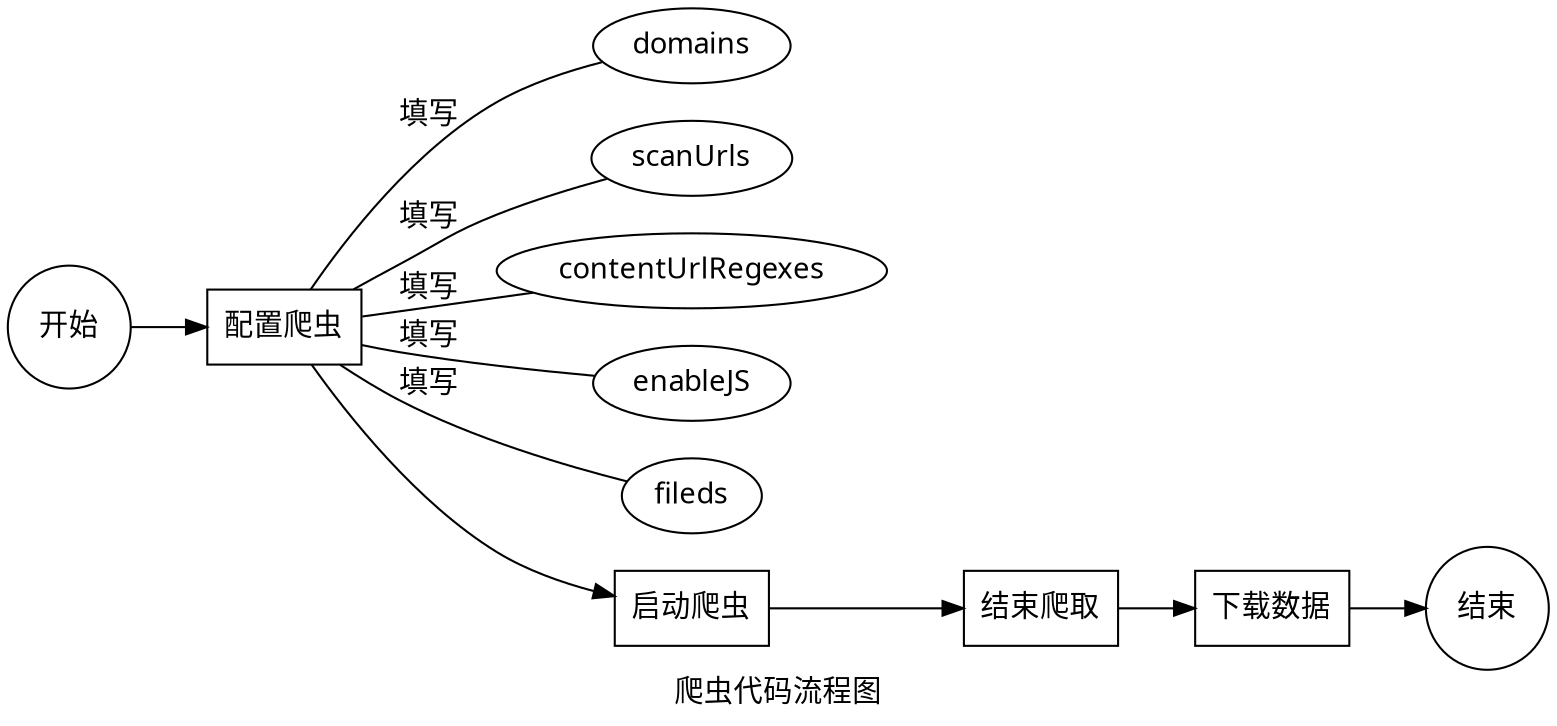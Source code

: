 digraph a{
// 影响图片级别的字体
graph [fontname="Microsoft YaHei"];

// 影响节点中的文字字体
node [fontname="Microsoft YaHei"];

// 影响箭头或线条上的文字字体
edge [fontname="Microsoft YaHei"];

label="爬虫代码流程图"
fontname="Microsoft YaHei"
rankdir="LR"

// diamond 菱形; box 矩形; circle 圆形;

"开始" [shape="circle"];
"结束" [shape="circle"];


"配置爬虫" [shape="box"];

"配置爬虫" -> "domains" [label="填写", arrowhead="none"];
"配置爬虫" -> "scanUrls" [label="填写", arrowhead="none"];
"配置爬虫" -> "contentUrlRegexes" [label="填写", arrowhead="none"];
"配置爬虫" -> "enableJS" [label="填写", arrowhead="none"];
"配置爬虫" -> "fileds" [label="填写", arrowhead="none"];

"启动爬虫" [shape="box"];

"结束爬取" [shape="box"];

"下载数据" [shape="box"];

"开始" -> "配置爬虫" -> "启动爬虫" -> "结束爬取" -> "下载数据" -> "结束";
}